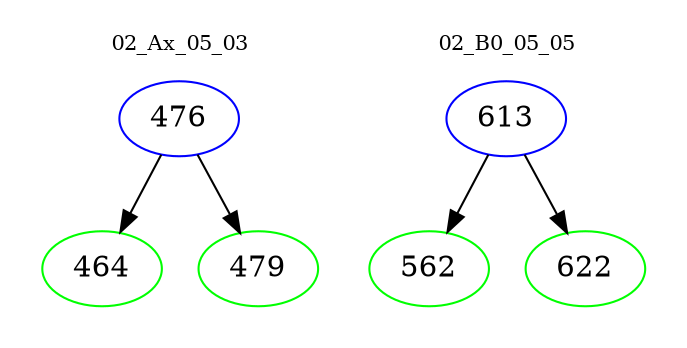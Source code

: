digraph{
subgraph cluster_0 {
color = white
label = "02_Ax_05_03";
fontsize=10;
T0_476 [label="476", color="blue"]
T0_476 -> T0_464 [color="black"]
T0_464 [label="464", color="green"]
T0_476 -> T0_479 [color="black"]
T0_479 [label="479", color="green"]
}
subgraph cluster_1 {
color = white
label = "02_B0_05_05";
fontsize=10;
T1_613 [label="613", color="blue"]
T1_613 -> T1_562 [color="black"]
T1_562 [label="562", color="green"]
T1_613 -> T1_622 [color="black"]
T1_622 [label="622", color="green"]
}
}
